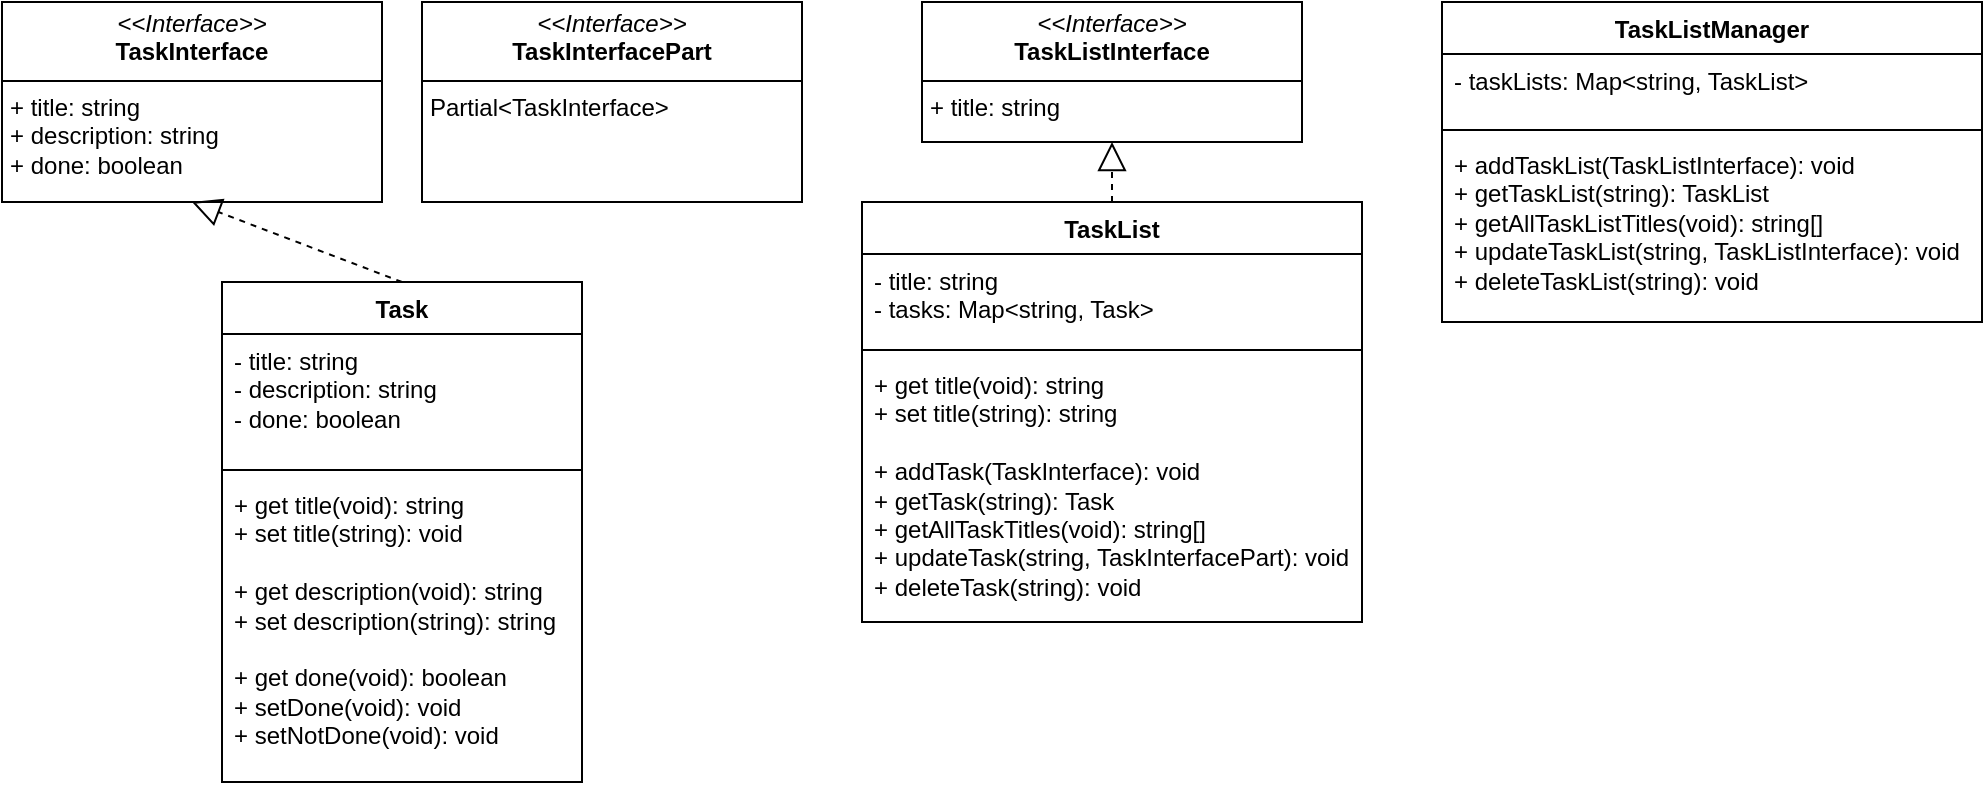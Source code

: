 <mxfile version="24.7.6">
  <diagram name="Página-1" id="K3Gfao3NWwZfEtZYYZRs">
    <mxGraphModel dx="1242" dy="567" grid="1" gridSize="10" guides="1" tooltips="1" connect="1" arrows="1" fold="1" page="1" pageScale="1" pageWidth="827" pageHeight="1169" math="0" shadow="0">
      <root>
        <mxCell id="0" />
        <mxCell id="1" parent="0" />
        <mxCell id="dhmtwyYkGfCjCSYHGrOJ-5" value="&lt;p style=&quot;margin:0px;margin-top:4px;text-align:center;&quot;&gt;&lt;i&gt;&amp;lt;&amp;lt;Interface&amp;gt;&amp;gt;&lt;/i&gt;&lt;br&gt;&lt;b&gt;TaskInterface&lt;/b&gt;&lt;/p&gt;&lt;hr size=&quot;1&quot; style=&quot;border-style:solid;&quot;&gt;&lt;p style=&quot;margin:0px;margin-left:4px;&quot;&gt;+ title: string&lt;br&gt;+ description: string&lt;/p&gt;&lt;p style=&quot;margin:0px;margin-left:4px;&quot;&gt;+ done: boolean&lt;/p&gt;" style="verticalAlign=top;align=left;overflow=fill;html=1;whiteSpace=wrap;" parent="1" vertex="1">
          <mxGeometry x="20" y="20" width="190" height="100" as="geometry" />
        </mxCell>
        <mxCell id="dhmtwyYkGfCjCSYHGrOJ-6" value="Task" style="swimlane;fontStyle=1;align=center;verticalAlign=top;childLayout=stackLayout;horizontal=1;startSize=26;horizontalStack=0;resizeParent=1;resizeParentMax=0;resizeLast=0;collapsible=1;marginBottom=0;whiteSpace=wrap;html=1;" parent="1" vertex="1">
          <mxGeometry x="130" y="160" width="180" height="250" as="geometry" />
        </mxCell>
        <mxCell id="dhmtwyYkGfCjCSYHGrOJ-7" value="- title: string&lt;div&gt;- description: string&lt;/div&gt;&lt;div&gt;- done: boolean&lt;/div&gt;" style="text;strokeColor=none;fillColor=none;align=left;verticalAlign=top;spacingLeft=4;spacingRight=4;overflow=hidden;rotatable=0;points=[[0,0.5],[1,0.5]];portConstraint=eastwest;whiteSpace=wrap;html=1;" parent="dhmtwyYkGfCjCSYHGrOJ-6" vertex="1">
          <mxGeometry y="26" width="180" height="64" as="geometry" />
        </mxCell>
        <mxCell id="dhmtwyYkGfCjCSYHGrOJ-8" value="" style="line;strokeWidth=1;fillColor=none;align=left;verticalAlign=middle;spacingTop=-1;spacingLeft=3;spacingRight=3;rotatable=0;labelPosition=right;points=[];portConstraint=eastwest;strokeColor=inherit;" parent="dhmtwyYkGfCjCSYHGrOJ-6" vertex="1">
          <mxGeometry y="90" width="180" height="8" as="geometry" />
        </mxCell>
        <mxCell id="dhmtwyYkGfCjCSYHGrOJ-9" value="+ get title(void): string&lt;div&gt;+ set title(string): void&lt;/div&gt;&lt;div&gt;&lt;br&gt;&lt;/div&gt;&lt;div&gt;+ get description(void): string&lt;/div&gt;&lt;div&gt;+ set description(string): string&lt;/div&gt;&lt;div&gt;&lt;br&gt;&lt;/div&gt;&lt;div&gt;+ get done(void): boolean&lt;/div&gt;&lt;div&gt;+ setDone(void): void&lt;/div&gt;&lt;div&gt;+ setNotDone(void): void&lt;/div&gt;" style="text;strokeColor=none;fillColor=none;align=left;verticalAlign=top;spacingLeft=4;spacingRight=4;overflow=hidden;rotatable=0;points=[[0,0.5],[1,0.5]];portConstraint=eastwest;whiteSpace=wrap;html=1;" parent="dhmtwyYkGfCjCSYHGrOJ-6" vertex="1">
          <mxGeometry y="98" width="180" height="152" as="geometry" />
        </mxCell>
        <mxCell id="dhmtwyYkGfCjCSYHGrOJ-10" value="" style="endArrow=block;dashed=1;endFill=0;endSize=12;html=1;rounded=0;exitX=0.5;exitY=0;exitDx=0;exitDy=0;entryX=0.5;entryY=1;entryDx=0;entryDy=0;" parent="1" source="dhmtwyYkGfCjCSYHGrOJ-6" target="dhmtwyYkGfCjCSYHGrOJ-5" edge="1">
          <mxGeometry width="160" relative="1" as="geometry">
            <mxPoint x="114.5" y="120" as="sourcePoint" />
            <mxPoint x="160" y="130" as="targetPoint" />
          </mxGeometry>
        </mxCell>
        <mxCell id="dhmtwyYkGfCjCSYHGrOJ-11" value="&lt;p style=&quot;margin:0px;margin-top:4px;text-align:center;&quot;&gt;&lt;i&gt;&amp;lt;&amp;lt;Interface&amp;gt;&amp;gt;&lt;/i&gt;&lt;br&gt;&lt;b&gt;TaskListInterface&lt;/b&gt;&lt;/p&gt;&lt;hr size=&quot;1&quot; style=&quot;border-style:solid;&quot;&gt;&lt;p style=&quot;margin:0px;margin-left:4px;&quot;&gt;+ title: string&lt;/p&gt;" style="verticalAlign=top;align=left;overflow=fill;html=1;whiteSpace=wrap;" parent="1" vertex="1">
          <mxGeometry x="480" y="20" width="190" height="70" as="geometry" />
        </mxCell>
        <mxCell id="dhmtwyYkGfCjCSYHGrOJ-12" value="TaskList" style="swimlane;fontStyle=1;align=center;verticalAlign=top;childLayout=stackLayout;horizontal=1;startSize=26;horizontalStack=0;resizeParent=1;resizeParentMax=0;resizeLast=0;collapsible=1;marginBottom=0;whiteSpace=wrap;html=1;" parent="1" vertex="1">
          <mxGeometry x="450" y="120" width="250" height="210" as="geometry" />
        </mxCell>
        <mxCell id="dhmtwyYkGfCjCSYHGrOJ-13" value="- title: string&lt;div&gt;- tasks: Map&amp;lt;string, Task&amp;gt;&lt;/div&gt;" style="text;strokeColor=none;fillColor=none;align=left;verticalAlign=top;spacingLeft=4;spacingRight=4;overflow=hidden;rotatable=0;points=[[0,0.5],[1,0.5]];portConstraint=eastwest;whiteSpace=wrap;html=1;" parent="dhmtwyYkGfCjCSYHGrOJ-12" vertex="1">
          <mxGeometry y="26" width="250" height="44" as="geometry" />
        </mxCell>
        <mxCell id="dhmtwyYkGfCjCSYHGrOJ-14" value="" style="line;strokeWidth=1;fillColor=none;align=left;verticalAlign=middle;spacingTop=-1;spacingLeft=3;spacingRight=3;rotatable=0;labelPosition=right;points=[];portConstraint=eastwest;strokeColor=inherit;" parent="dhmtwyYkGfCjCSYHGrOJ-12" vertex="1">
          <mxGeometry y="70" width="250" height="8" as="geometry" />
        </mxCell>
        <mxCell id="dhmtwyYkGfCjCSYHGrOJ-15" value="+ get title(void): string&lt;div&gt;+ set title(string): string&lt;/div&gt;&lt;div&gt;&lt;br&gt;&lt;/div&gt;&lt;div&gt;+ addTask(TaskInterface): void&lt;/div&gt;&lt;div&gt;+ getTask(string): Task&lt;/div&gt;&lt;div&gt;+ getAllTaskTitles(void): string[]&lt;/div&gt;&lt;div&gt;+ updateTask(string, TaskInterfacePart): void&lt;/div&gt;&lt;div&gt;+ deleteTask(string): void&lt;/div&gt;" style="text;strokeColor=none;fillColor=none;align=left;verticalAlign=top;spacingLeft=4;spacingRight=4;overflow=hidden;rotatable=0;points=[[0,0.5],[1,0.5]];portConstraint=eastwest;whiteSpace=wrap;html=1;" parent="dhmtwyYkGfCjCSYHGrOJ-12" vertex="1">
          <mxGeometry y="78" width="250" height="132" as="geometry" />
        </mxCell>
        <mxCell id="dhmtwyYkGfCjCSYHGrOJ-16" value="" style="endArrow=block;dashed=1;endFill=0;endSize=12;html=1;rounded=0;exitX=0.5;exitY=0;exitDx=0;exitDy=0;entryX=0.5;entryY=1;entryDx=0;entryDy=0;" parent="1" source="dhmtwyYkGfCjCSYHGrOJ-12" target="dhmtwyYkGfCjCSYHGrOJ-11" edge="1">
          <mxGeometry width="160" relative="1" as="geometry">
            <mxPoint x="505" y="290" as="sourcePoint" />
            <mxPoint x="505" y="250" as="targetPoint" />
          </mxGeometry>
        </mxCell>
        <mxCell id="dhmtwyYkGfCjCSYHGrOJ-17" value="TaskListManager" style="swimlane;fontStyle=1;align=center;verticalAlign=top;childLayout=stackLayout;horizontal=1;startSize=26;horizontalStack=0;resizeParent=1;resizeParentMax=0;resizeLast=0;collapsible=1;marginBottom=0;whiteSpace=wrap;html=1;" parent="1" vertex="1">
          <mxGeometry x="740" y="20" width="270" height="160" as="geometry" />
        </mxCell>
        <mxCell id="dhmtwyYkGfCjCSYHGrOJ-18" value="- taskLists: Map&amp;lt;string, TaskList&amp;gt;" style="text;strokeColor=none;fillColor=none;align=left;verticalAlign=top;spacingLeft=4;spacingRight=4;overflow=hidden;rotatable=0;points=[[0,0.5],[1,0.5]];portConstraint=eastwest;whiteSpace=wrap;html=1;" parent="dhmtwyYkGfCjCSYHGrOJ-17" vertex="1">
          <mxGeometry y="26" width="270" height="34" as="geometry" />
        </mxCell>
        <mxCell id="dhmtwyYkGfCjCSYHGrOJ-19" value="" style="line;strokeWidth=1;fillColor=none;align=left;verticalAlign=middle;spacingTop=-1;spacingLeft=3;spacingRight=3;rotatable=0;labelPosition=right;points=[];portConstraint=eastwest;strokeColor=inherit;" parent="dhmtwyYkGfCjCSYHGrOJ-17" vertex="1">
          <mxGeometry y="60" width="270" height="8" as="geometry" />
        </mxCell>
        <mxCell id="dhmtwyYkGfCjCSYHGrOJ-20" value="+ addTaskList(TaskListInterface): void&lt;div&gt;+ getTaskList(string): TaskList&lt;/div&gt;&lt;div&gt;+ getAllTaskListTitles(void): string[]&lt;/div&gt;&lt;div&gt;+ updateTaskList(string, TaskListInterface): void&lt;/div&gt;&lt;div&gt;+ deleteTaskList(string): void&lt;/div&gt;" style="text;strokeColor=none;fillColor=none;align=left;verticalAlign=top;spacingLeft=4;spacingRight=4;overflow=hidden;rotatable=0;points=[[0,0.5],[1,0.5]];portConstraint=eastwest;whiteSpace=wrap;html=1;" parent="dhmtwyYkGfCjCSYHGrOJ-17" vertex="1">
          <mxGeometry y="68" width="270" height="92" as="geometry" />
        </mxCell>
        <mxCell id="dhmtwyYkGfCjCSYHGrOJ-21" value="&lt;p style=&quot;margin:0px;margin-top:4px;text-align:center;&quot;&gt;&lt;i&gt;&amp;lt;&amp;lt;Interface&amp;gt;&amp;gt;&lt;/i&gt;&lt;br&gt;&lt;b&gt;TaskInterfacePart&lt;/b&gt;&lt;/p&gt;&lt;hr size=&quot;1&quot; style=&quot;border-style:solid;&quot;&gt;&lt;p style=&quot;margin:0px;margin-left:4px;&quot;&gt;Partial&amp;lt;TaskInterface&amp;gt;&lt;/p&gt;" style="verticalAlign=top;align=left;overflow=fill;html=1;whiteSpace=wrap;" parent="1" vertex="1">
          <mxGeometry x="230" y="20" width="190" height="100" as="geometry" />
        </mxCell>
      </root>
    </mxGraphModel>
  </diagram>
</mxfile>
